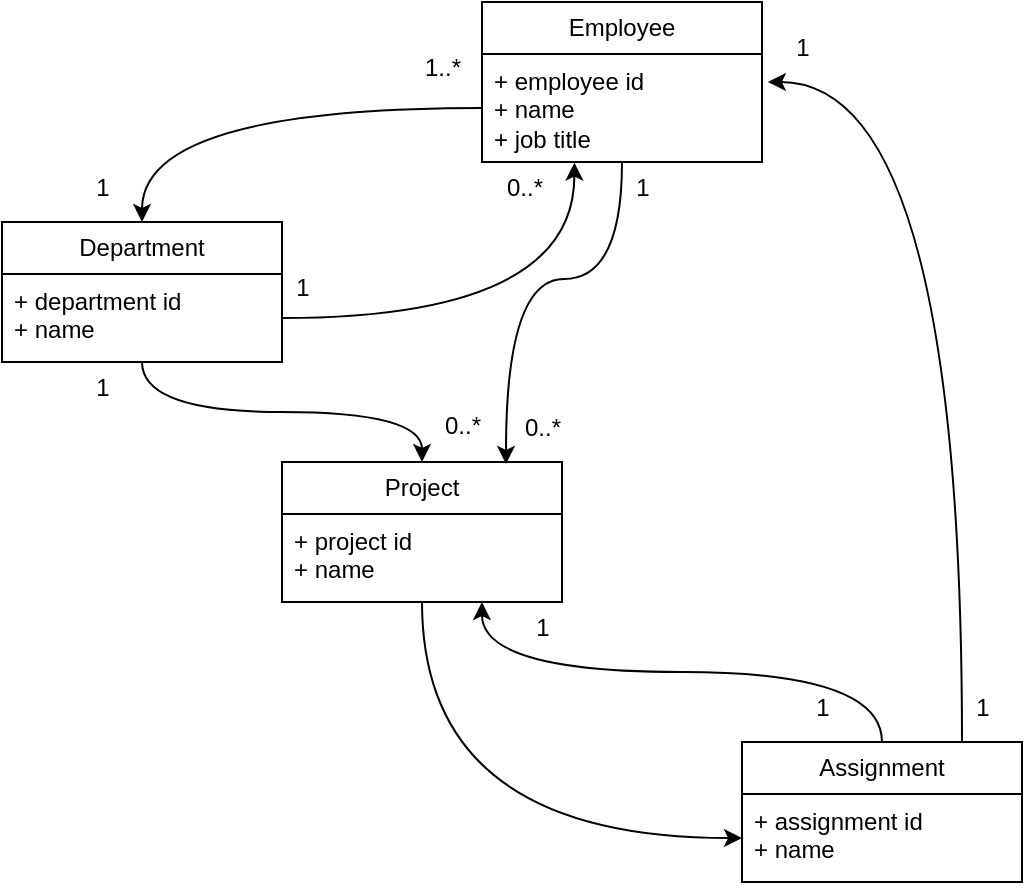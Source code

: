 <mxfile version="26.0.10">
  <diagram name="Page-1" id="TUaha3B3-KsfyA1uJETN">
    <mxGraphModel dx="880" dy="508" grid="1" gridSize="10" guides="1" tooltips="1" connect="1" arrows="1" fold="1" page="1" pageScale="1" pageWidth="850" pageHeight="1100" math="0" shadow="0">
      <root>
        <mxCell id="0" />
        <mxCell id="1" parent="0" />
        <mxCell id="NQndACn-ATAHUet2m0bb-1" value="Employee" style="swimlane;fontStyle=0;childLayout=stackLayout;horizontal=1;startSize=26;fillColor=none;horizontalStack=0;resizeParent=1;resizeParentMax=0;resizeLast=0;collapsible=1;marginBottom=0;whiteSpace=wrap;html=1;" vertex="1" parent="1">
          <mxGeometry x="450" y="80" width="140" height="80" as="geometry" />
        </mxCell>
        <mxCell id="NQndACn-ATAHUet2m0bb-2" value="+ employee id&lt;div&gt;+ name&lt;/div&gt;&lt;div&gt;+ job title&lt;/div&gt;" style="text;strokeColor=none;fillColor=none;align=left;verticalAlign=top;spacingLeft=4;spacingRight=4;overflow=hidden;rotatable=0;points=[[0,0.5],[1,0.5]];portConstraint=eastwest;whiteSpace=wrap;html=1;" vertex="1" parent="NQndACn-ATAHUet2m0bb-1">
          <mxGeometry y="26" width="140" height="54" as="geometry" />
        </mxCell>
        <mxCell id="NQndACn-ATAHUet2m0bb-22" style="edgeStyle=orthogonalEdgeStyle;rounded=0;orthogonalLoop=1;jettySize=auto;html=1;entryX=0.5;entryY=0;entryDx=0;entryDy=0;curved=1;" edge="1" parent="1" source="NQndACn-ATAHUet2m0bb-5" target="NQndACn-ATAHUet2m0bb-7">
          <mxGeometry relative="1" as="geometry" />
        </mxCell>
        <mxCell id="NQndACn-ATAHUet2m0bb-5" value="Department" style="swimlane;fontStyle=0;childLayout=stackLayout;horizontal=1;startSize=26;fillColor=none;horizontalStack=0;resizeParent=1;resizeParentMax=0;resizeLast=0;collapsible=1;marginBottom=0;whiteSpace=wrap;html=1;" vertex="1" parent="1">
          <mxGeometry x="210" y="190" width="140" height="70" as="geometry" />
        </mxCell>
        <mxCell id="NQndACn-ATAHUet2m0bb-6" value="+ department id&lt;div&gt;+ name&lt;/div&gt;" style="text;strokeColor=none;fillColor=none;align=left;verticalAlign=top;spacingLeft=4;spacingRight=4;overflow=hidden;rotatable=0;points=[[0,0.5],[1,0.5]];portConstraint=eastwest;whiteSpace=wrap;html=1;" vertex="1" parent="NQndACn-ATAHUet2m0bb-5">
          <mxGeometry y="26" width="140" height="44" as="geometry" />
        </mxCell>
        <mxCell id="NQndACn-ATAHUet2m0bb-23" style="edgeStyle=orthogonalEdgeStyle;rounded=0;orthogonalLoop=1;jettySize=auto;html=1;entryX=0;entryY=0.5;entryDx=0;entryDy=0;curved=1;" edge="1" parent="1" source="NQndACn-ATAHUet2m0bb-7" target="NQndACn-ATAHUet2m0bb-10">
          <mxGeometry relative="1" as="geometry" />
        </mxCell>
        <mxCell id="NQndACn-ATAHUet2m0bb-7" value="Project" style="swimlane;fontStyle=0;childLayout=stackLayout;horizontal=1;startSize=26;fillColor=none;horizontalStack=0;resizeParent=1;resizeParentMax=0;resizeLast=0;collapsible=1;marginBottom=0;whiteSpace=wrap;html=1;" vertex="1" parent="1">
          <mxGeometry x="350" y="310" width="140" height="70" as="geometry" />
        </mxCell>
        <mxCell id="NQndACn-ATAHUet2m0bb-8" value="+ project id&lt;div&gt;+ name&lt;/div&gt;" style="text;strokeColor=none;fillColor=none;align=left;verticalAlign=top;spacingLeft=4;spacingRight=4;overflow=hidden;rotatable=0;points=[[0,0.5],[1,0.5]];portConstraint=eastwest;whiteSpace=wrap;html=1;" vertex="1" parent="NQndACn-ATAHUet2m0bb-7">
          <mxGeometry y="26" width="140" height="44" as="geometry" />
        </mxCell>
        <mxCell id="NQndACn-ATAHUet2m0bb-28" style="edgeStyle=orthogonalEdgeStyle;rounded=0;orthogonalLoop=1;jettySize=auto;html=1;curved=1;entryX=0.714;entryY=1;entryDx=0;entryDy=0;entryPerimeter=0;" edge="1" parent="1" source="NQndACn-ATAHUet2m0bb-9" target="NQndACn-ATAHUet2m0bb-8">
          <mxGeometry relative="1" as="geometry">
            <mxPoint x="390" y="410" as="targetPoint" />
          </mxGeometry>
        </mxCell>
        <mxCell id="NQndACn-ATAHUet2m0bb-9" value="Assignment" style="swimlane;fontStyle=0;childLayout=stackLayout;horizontal=1;startSize=26;fillColor=none;horizontalStack=0;resizeParent=1;resizeParentMax=0;resizeLast=0;collapsible=1;marginBottom=0;whiteSpace=wrap;html=1;" vertex="1" parent="1">
          <mxGeometry x="580" y="450" width="140" height="70" as="geometry" />
        </mxCell>
        <mxCell id="NQndACn-ATAHUet2m0bb-10" value="+ assignment id&lt;div&gt;+ name&lt;/div&gt;" style="text;strokeColor=none;fillColor=none;align=left;verticalAlign=top;spacingLeft=4;spacingRight=4;overflow=hidden;rotatable=0;points=[[0,0.5],[1,0.5]];portConstraint=eastwest;whiteSpace=wrap;html=1;" vertex="1" parent="NQndACn-ATAHUet2m0bb-9">
          <mxGeometry y="26" width="140" height="44" as="geometry" />
        </mxCell>
        <mxCell id="NQndACn-ATAHUet2m0bb-21" style="edgeStyle=orthogonalEdgeStyle;rounded=0;orthogonalLoop=1;jettySize=auto;html=1;entryX=0.5;entryY=0;entryDx=0;entryDy=0;curved=1;" edge="1" parent="1" source="NQndACn-ATAHUet2m0bb-2" target="NQndACn-ATAHUet2m0bb-5">
          <mxGeometry relative="1" as="geometry" />
        </mxCell>
        <mxCell id="NQndACn-ATAHUet2m0bb-26" style="edgeStyle=orthogonalEdgeStyle;rounded=0;orthogonalLoop=1;jettySize=auto;html=1;entryX=0.33;entryY=1.006;entryDx=0;entryDy=0;entryPerimeter=0;curved=1;" edge="1" parent="1" source="NQndACn-ATAHUet2m0bb-6" target="NQndACn-ATAHUet2m0bb-2">
          <mxGeometry relative="1" as="geometry" />
        </mxCell>
        <mxCell id="NQndACn-ATAHUet2m0bb-27" style="edgeStyle=orthogonalEdgeStyle;rounded=0;orthogonalLoop=1;jettySize=auto;html=1;entryX=1.05;entryY=1.133;entryDx=0;entryDy=0;entryPerimeter=0;curved=1;" edge="1" parent="1" source="NQndACn-ATAHUet2m0bb-1" target="NQndACn-ATAHUet2m0bb-35">
          <mxGeometry relative="1" as="geometry" />
        </mxCell>
        <mxCell id="NQndACn-ATAHUet2m0bb-30" value="1" style="text;html=1;align=center;verticalAlign=middle;resizable=0;points=[];autosize=1;strokeColor=none;fillColor=none;" vertex="1" parent="1">
          <mxGeometry x="245" y="158" width="30" height="30" as="geometry" />
        </mxCell>
        <mxCell id="NQndACn-ATAHUet2m0bb-31" value="1..*" style="text;html=1;align=center;verticalAlign=middle;resizable=0;points=[];autosize=1;strokeColor=none;fillColor=none;" vertex="1" parent="1">
          <mxGeometry x="410" y="98" width="40" height="30" as="geometry" />
        </mxCell>
        <mxCell id="NQndACn-ATAHUet2m0bb-32" value="1" style="text;html=1;align=center;verticalAlign=middle;resizable=0;points=[];autosize=1;strokeColor=none;fillColor=none;" vertex="1" parent="1">
          <mxGeometry x="345" y="208" width="30" height="30" as="geometry" />
        </mxCell>
        <mxCell id="NQndACn-ATAHUet2m0bb-33" value="0..*" style="text;html=1;align=center;verticalAlign=middle;resizable=0;points=[];autosize=1;strokeColor=none;fillColor=none;" vertex="1" parent="1">
          <mxGeometry x="451" y="158" width="40" height="30" as="geometry" />
        </mxCell>
        <mxCell id="NQndACn-ATAHUet2m0bb-34" value="1" style="text;html=1;align=center;verticalAlign=middle;resizable=0;points=[];autosize=1;strokeColor=none;fillColor=none;" vertex="1" parent="1">
          <mxGeometry x="245" y="258" width="30" height="30" as="geometry" />
        </mxCell>
        <mxCell id="NQndACn-ATAHUet2m0bb-35" value="0..*" style="text;html=1;align=center;verticalAlign=middle;resizable=0;points=[];autosize=1;strokeColor=none;fillColor=none;" vertex="1" parent="1">
          <mxGeometry x="420" y="277" width="40" height="30" as="geometry" />
        </mxCell>
        <mxCell id="NQndACn-ATAHUet2m0bb-36" style="edgeStyle=orthogonalEdgeStyle;rounded=0;orthogonalLoop=1;jettySize=auto;html=1;entryX=1.021;entryY=0.259;entryDx=0;entryDy=0;entryPerimeter=0;curved=1;" edge="1" parent="1" source="NQndACn-ATAHUet2m0bb-9" target="NQndACn-ATAHUet2m0bb-2">
          <mxGeometry relative="1" as="geometry">
            <Array as="points">
              <mxPoint x="690" y="120" />
            </Array>
          </mxGeometry>
        </mxCell>
        <mxCell id="NQndACn-ATAHUet2m0bb-37" value="1" style="text;html=1;align=center;verticalAlign=middle;resizable=0;points=[];autosize=1;strokeColor=none;fillColor=none;" vertex="1" parent="1">
          <mxGeometry x="515" y="158" width="30" height="30" as="geometry" />
        </mxCell>
        <mxCell id="NQndACn-ATAHUet2m0bb-38" value="0..*" style="text;html=1;align=center;verticalAlign=middle;resizable=0;points=[];autosize=1;strokeColor=none;fillColor=none;" vertex="1" parent="1">
          <mxGeometry x="460" y="278" width="40" height="30" as="geometry" />
        </mxCell>
        <mxCell id="NQndACn-ATAHUet2m0bb-39" value="1" style="text;html=1;align=center;verticalAlign=middle;resizable=0;points=[];autosize=1;strokeColor=none;fillColor=none;" vertex="1" parent="1">
          <mxGeometry x="685" y="418" width="30" height="30" as="geometry" />
        </mxCell>
        <mxCell id="NQndACn-ATAHUet2m0bb-40" value="1" style="text;html=1;align=center;verticalAlign=middle;resizable=0;points=[];autosize=1;strokeColor=none;fillColor=none;" vertex="1" parent="1">
          <mxGeometry x="595" y="88" width="30" height="30" as="geometry" />
        </mxCell>
        <mxCell id="NQndACn-ATAHUet2m0bb-41" value="1" style="text;html=1;align=center;verticalAlign=middle;resizable=0;points=[];autosize=1;strokeColor=none;fillColor=none;" vertex="1" parent="1">
          <mxGeometry x="605" y="418" width="30" height="30" as="geometry" />
        </mxCell>
        <mxCell id="NQndACn-ATAHUet2m0bb-42" value="1" style="text;html=1;align=center;verticalAlign=middle;resizable=0;points=[];autosize=1;strokeColor=none;fillColor=none;" vertex="1" parent="1">
          <mxGeometry x="465" y="378" width="30" height="30" as="geometry" />
        </mxCell>
      </root>
    </mxGraphModel>
  </diagram>
</mxfile>
